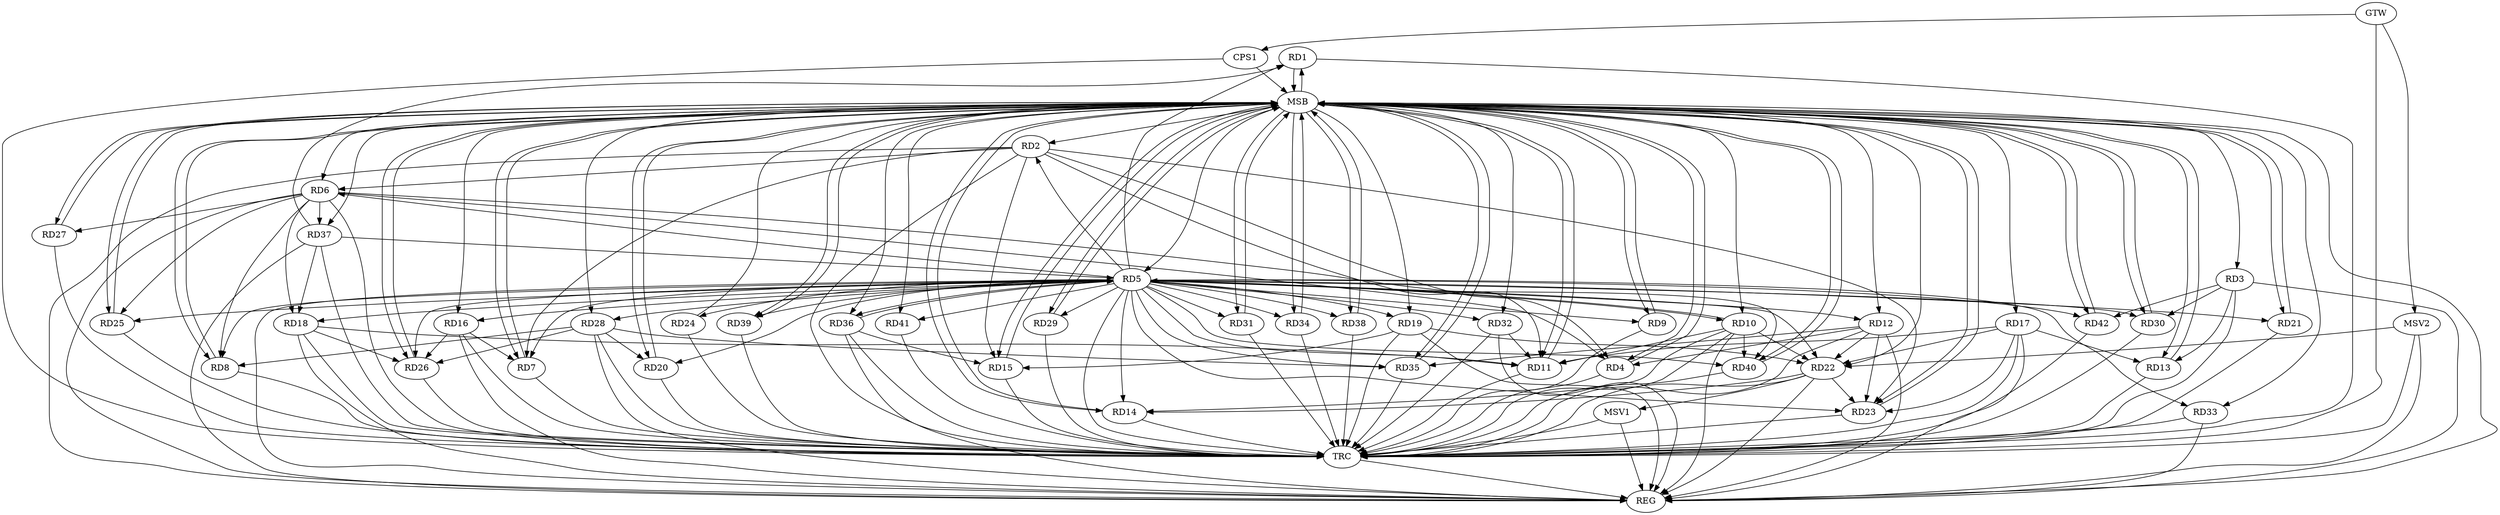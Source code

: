strict digraph G {
  RD1 [ label="RD1" ];
  RD2 [ label="RD2" ];
  RD3 [ label="RD3" ];
  RD4 [ label="RD4" ];
  RD5 [ label="RD5" ];
  RD6 [ label="RD6" ];
  RD7 [ label="RD7" ];
  RD8 [ label="RD8" ];
  RD9 [ label="RD9" ];
  RD10 [ label="RD10" ];
  RD11 [ label="RD11" ];
  RD12 [ label="RD12" ];
  RD13 [ label="RD13" ];
  RD14 [ label="RD14" ];
  RD15 [ label="RD15" ];
  RD16 [ label="RD16" ];
  RD17 [ label="RD17" ];
  RD18 [ label="RD18" ];
  RD19 [ label="RD19" ];
  RD20 [ label="RD20" ];
  RD21 [ label="RD21" ];
  RD22 [ label="RD22" ];
  RD23 [ label="RD23" ];
  RD24 [ label="RD24" ];
  RD25 [ label="RD25" ];
  RD26 [ label="RD26" ];
  RD27 [ label="RD27" ];
  RD28 [ label="RD28" ];
  RD29 [ label="RD29" ];
  RD30 [ label="RD30" ];
  RD31 [ label="RD31" ];
  RD32 [ label="RD32" ];
  RD33 [ label="RD33" ];
  RD34 [ label="RD34" ];
  RD35 [ label="RD35" ];
  RD36 [ label="RD36" ];
  RD37 [ label="RD37" ];
  RD38 [ label="RD38" ];
  RD39 [ label="RD39" ];
  RD40 [ label="RD40" ];
  RD41 [ label="RD41" ];
  RD42 [ label="RD42" ];
  CPS1 [ label="CPS1" ];
  GTW [ label="GTW" ];
  REG [ label="REG" ];
  MSB [ label="MSB" ];
  TRC [ label="TRC" ];
  MSV1 [ label="MSV1" ];
  MSV2 [ label="MSV2" ];
  RD5 -> RD1;
  RD37 -> RD1;
  RD2 -> RD4;
  RD2 -> RD6;
  RD2 -> RD7;
  RD2 -> RD11;
  RD2 -> RD15;
  RD2 -> RD23;
  RD3 -> RD13;
  RD3 -> RD30;
  RD3 -> RD42;
  RD6 -> RD4;
  RD12 -> RD4;
  RD5 -> RD7;
  RD5 -> RD8;
  RD5 -> RD10;
  RD10 -> RD5;
  RD5 -> RD18;
  RD5 -> RD23;
  RD5 -> RD33;
  RD5 -> RD35;
  RD36 -> RD5;
  RD37 -> RD5;
  RD6 -> RD8;
  RD6 -> RD18;
  RD6 -> RD25;
  RD6 -> RD27;
  RD6 -> RD37;
  RD6 -> RD40;
  RD16 -> RD7;
  RD28 -> RD8;
  RD10 -> RD11;
  RD10 -> RD14;
  RD10 -> RD22;
  RD10 -> RD40;
  RD17 -> RD11;
  RD18 -> RD11;
  RD32 -> RD11;
  RD12 -> RD22;
  RD12 -> RD23;
  RD12 -> RD35;
  RD17 -> RD13;
  RD22 -> RD14;
  RD19 -> RD15;
  RD36 -> RD15;
  RD16 -> RD26;
  RD17 -> RD22;
  RD17 -> RD23;
  RD18 -> RD26;
  RD37 -> RD18;
  RD19 -> RD22;
  RD28 -> RD20;
  RD22 -> RD23;
  RD28 -> RD26;
  RD28 -> RD35;
  GTW -> CPS1;
  RD2 -> REG;
  RD3 -> REG;
  RD5 -> REG;
  RD6 -> REG;
  RD10 -> REG;
  RD12 -> REG;
  RD16 -> REG;
  RD17 -> REG;
  RD18 -> REG;
  RD19 -> REG;
  RD22 -> REG;
  RD28 -> REG;
  RD32 -> REG;
  RD33 -> REG;
  RD36 -> REG;
  RD37 -> REG;
  RD1 -> MSB;
  MSB -> RD4;
  MSB -> RD30;
  MSB -> RD32;
  MSB -> RD35;
  MSB -> REG;
  RD4 -> MSB;
  MSB -> RD6;
  MSB -> RD10;
  MSB -> RD12;
  MSB -> RD16;
  MSB -> RD28;
  RD7 -> MSB;
  MSB -> RD1;
  MSB -> RD8;
  MSB -> RD21;
  RD8 -> MSB;
  MSB -> RD38;
  RD9 -> MSB;
  MSB -> RD3;
  MSB -> RD29;
  MSB -> RD37;
  RD11 -> MSB;
  MSB -> RD7;
  MSB -> RD23;
  MSB -> RD40;
  RD13 -> MSB;
  MSB -> RD15;
  MSB -> RD19;
  MSB -> RD41;
  RD14 -> MSB;
  MSB -> RD36;
  RD15 -> MSB;
  MSB -> RD13;
  MSB -> RD17;
  MSB -> RD22;
  MSB -> RD25;
  RD20 -> MSB;
  MSB -> RD33;
  MSB -> RD42;
  RD21 -> MSB;
  RD23 -> MSB;
  MSB -> RD5;
  MSB -> RD14;
  RD24 -> MSB;
  MSB -> RD2;
  MSB -> RD11;
  MSB -> RD27;
  RD25 -> MSB;
  RD26 -> MSB;
  RD27 -> MSB;
  MSB -> RD31;
  RD29 -> MSB;
  MSB -> RD20;
  MSB -> RD34;
  RD30 -> MSB;
  RD31 -> MSB;
  MSB -> RD9;
  MSB -> RD26;
  MSB -> RD39;
  RD34 -> MSB;
  RD35 -> MSB;
  RD38 -> MSB;
  RD39 -> MSB;
  RD40 -> MSB;
  RD42 -> MSB;
  CPS1 -> MSB;
  RD1 -> TRC;
  RD2 -> TRC;
  RD3 -> TRC;
  RD4 -> TRC;
  RD5 -> TRC;
  RD6 -> TRC;
  RD7 -> TRC;
  RD8 -> TRC;
  RD9 -> TRC;
  RD10 -> TRC;
  RD11 -> TRC;
  RD12 -> TRC;
  RD13 -> TRC;
  RD14 -> TRC;
  RD15 -> TRC;
  RD16 -> TRC;
  RD17 -> TRC;
  RD18 -> TRC;
  RD19 -> TRC;
  RD20 -> TRC;
  RD21 -> TRC;
  RD22 -> TRC;
  RD23 -> TRC;
  RD24 -> TRC;
  RD25 -> TRC;
  RD26 -> TRC;
  RD27 -> TRC;
  RD28 -> TRC;
  RD29 -> TRC;
  RD30 -> TRC;
  RD31 -> TRC;
  RD32 -> TRC;
  RD33 -> TRC;
  RD34 -> TRC;
  RD35 -> TRC;
  RD36 -> TRC;
  RD37 -> TRC;
  RD38 -> TRC;
  RD39 -> TRC;
  RD40 -> TRC;
  RD41 -> TRC;
  RD42 -> TRC;
  CPS1 -> TRC;
  GTW -> TRC;
  TRC -> REG;
  RD5 -> RD16;
  RD5 -> RD11;
  RD5 -> RD38;
  RD5 -> RD26;
  RD5 -> RD31;
  RD5 -> RD6;
  RD5 -> RD14;
  RD5 -> RD20;
  RD5 -> RD12;
  RD5 -> RD9;
  RD5 -> RD28;
  RD5 -> RD40;
  RD5 -> RD25;
  RD5 -> RD19;
  RD5 -> RD39;
  RD5 -> RD2;
  RD5 -> RD22;
  RD5 -> RD36;
  RD5 -> RD21;
  RD5 -> RD30;
  RD5 -> RD32;
  RD5 -> RD24;
  RD5 -> RD34;
  RD5 -> RD42;
  RD5 -> RD41;
  RD5 -> RD29;
  RD22 -> MSV1;
  MSV1 -> REG;
  MSV1 -> TRC;
  MSV2 -> RD22;
  GTW -> MSV2;
  MSV2 -> REG;
  MSV2 -> TRC;
}
